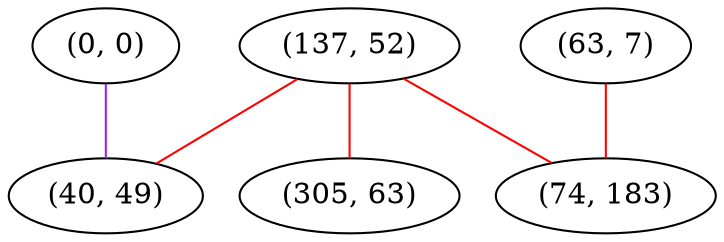 graph "" {
"(0, 0)";
"(63, 7)";
"(137, 52)";
"(305, 63)";
"(74, 183)";
"(40, 49)";
"(0, 0)" -- "(40, 49)"  [color=purple, key=0, weight=4];
"(63, 7)" -- "(74, 183)"  [color=red, key=0, weight=1];
"(137, 52)" -- "(40, 49)"  [color=red, key=0, weight=1];
"(137, 52)" -- "(74, 183)"  [color=red, key=0, weight=1];
"(137, 52)" -- "(305, 63)"  [color=red, key=0, weight=1];
}
